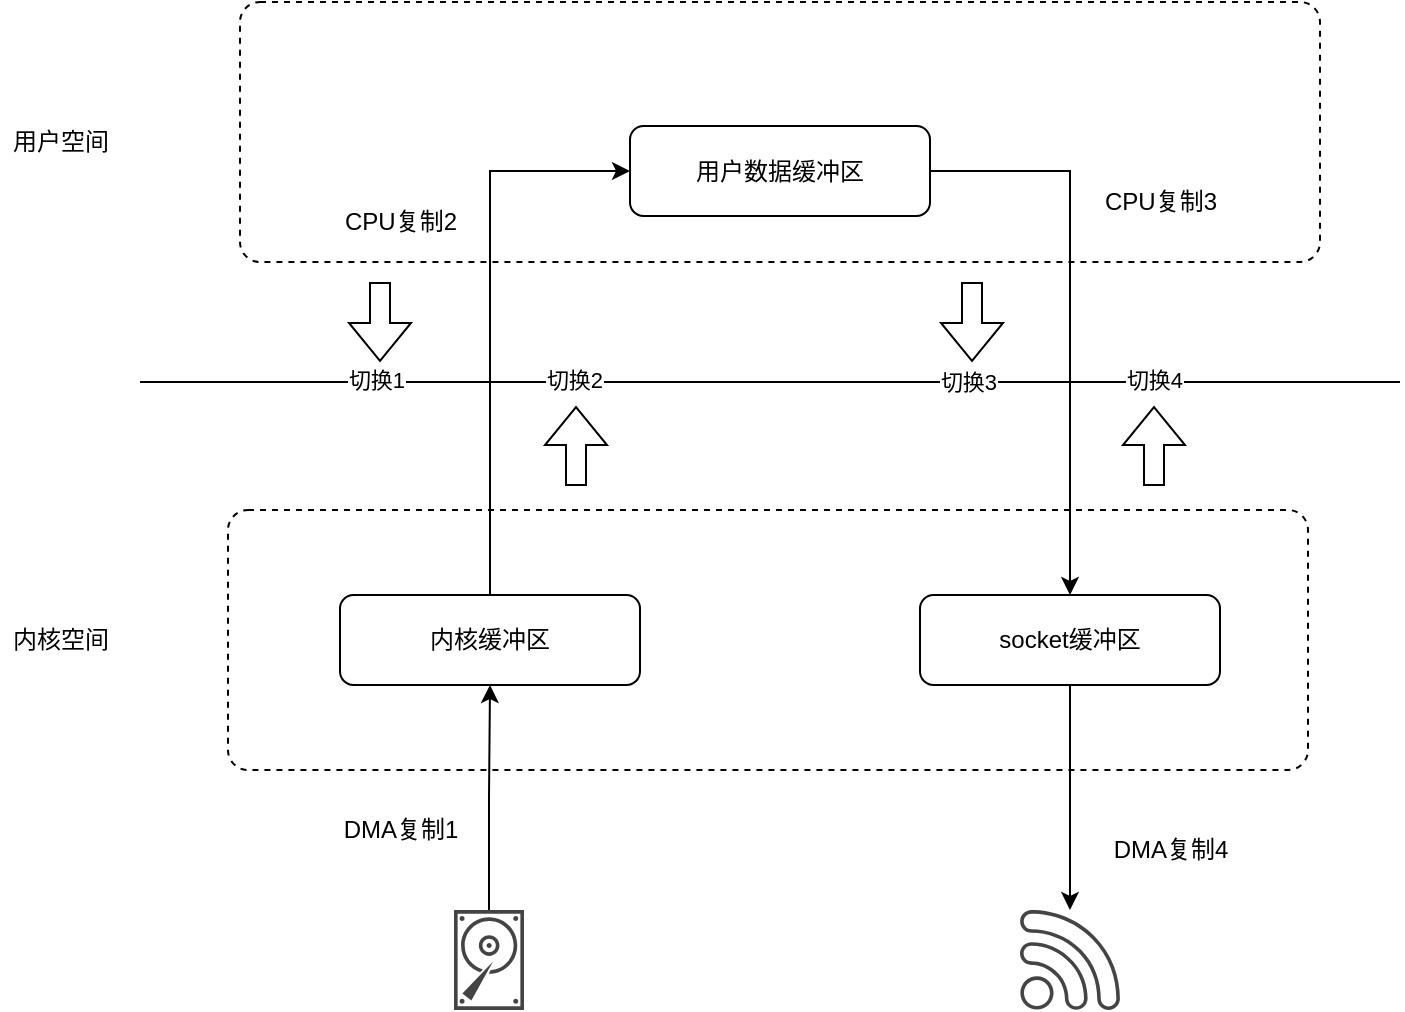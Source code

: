 <mxfile version="15.8.3" type="github">
  <diagram id="3g0vn7NiqCbxO0QEp5O1" name="Page-1">
    <mxGraphModel dx="1426" dy="771" grid="1" gridSize="10" guides="1" tooltips="1" connect="1" arrows="1" fold="1" page="1" pageScale="1" pageWidth="827" pageHeight="1169" math="0" shadow="0">
      <root>
        <mxCell id="0" />
        <mxCell id="1" parent="0" />
        <mxCell id="k6R_RQGAZWMAx0w_KQ91-1" value="" style="html=1;align=center;verticalAlign=top;rounded=1;absoluteArcSize=1;arcSize=20;dashed=1;" vertex="1" parent="1">
          <mxGeometry x="150" y="510" width="540" height="130" as="geometry" />
        </mxCell>
        <mxCell id="k6R_RQGAZWMAx0w_KQ91-2" value="" style="html=1;align=center;verticalAlign=top;rounded=1;absoluteArcSize=1;arcSize=20;dashed=1;" vertex="1" parent="1">
          <mxGeometry x="144" y="764" width="540" height="130" as="geometry" />
        </mxCell>
        <mxCell id="k6R_RQGAZWMAx0w_KQ91-3" value="" style="endArrow=none;html=1;rounded=0;" edge="1" parent="1">
          <mxGeometry width="50" height="50" relative="1" as="geometry">
            <mxPoint x="100" y="700" as="sourcePoint" />
            <mxPoint x="730" y="700" as="targetPoint" />
          </mxGeometry>
        </mxCell>
        <mxCell id="k6R_RQGAZWMAx0w_KQ91-20" value="切换1" style="edgeLabel;html=1;align=center;verticalAlign=middle;resizable=0;points=[];fontColor=#000000;" vertex="1" connectable="0" parent="k6R_RQGAZWMAx0w_KQ91-3">
          <mxGeometry x="-0.625" y="1" relative="1" as="geometry">
            <mxPoint as="offset" />
          </mxGeometry>
        </mxCell>
        <mxCell id="k6R_RQGAZWMAx0w_KQ91-21" value="切换2" style="edgeLabel;html=1;align=center;verticalAlign=middle;resizable=0;points=[];fontColor=#000000;" vertex="1" connectable="0" parent="k6R_RQGAZWMAx0w_KQ91-3">
          <mxGeometry x="-0.311" y="1" relative="1" as="geometry">
            <mxPoint as="offset" />
          </mxGeometry>
        </mxCell>
        <mxCell id="k6R_RQGAZWMAx0w_KQ91-22" value="切换3" style="edgeLabel;html=1;align=center;verticalAlign=middle;resizable=0;points=[];fontColor=#000000;" vertex="1" connectable="0" parent="k6R_RQGAZWMAx0w_KQ91-3">
          <mxGeometry x="0.314" relative="1" as="geometry">
            <mxPoint as="offset" />
          </mxGeometry>
        </mxCell>
        <mxCell id="k6R_RQGAZWMAx0w_KQ91-24" value="切换4" style="edgeLabel;html=1;align=center;verticalAlign=middle;resizable=0;points=[];fontColor=#000000;" vertex="1" connectable="0" parent="k6R_RQGAZWMAx0w_KQ91-3">
          <mxGeometry x="0.61" y="1" relative="1" as="geometry">
            <mxPoint as="offset" />
          </mxGeometry>
        </mxCell>
        <mxCell id="k6R_RQGAZWMAx0w_KQ91-4" value="用户空间" style="text;html=1;align=center;verticalAlign=middle;resizable=0;points=[];autosize=1;strokeColor=none;fillColor=none;" vertex="1" parent="1">
          <mxGeometry x="30" y="570" width="60" height="20" as="geometry" />
        </mxCell>
        <mxCell id="k6R_RQGAZWMAx0w_KQ91-5" value="内核空间" style="text;html=1;align=center;verticalAlign=middle;resizable=0;points=[];autosize=1;strokeColor=none;fillColor=none;" vertex="1" parent="1">
          <mxGeometry x="30" y="819" width="60" height="20" as="geometry" />
        </mxCell>
        <mxCell id="k6R_RQGAZWMAx0w_KQ91-15" style="edgeStyle=orthogonalEdgeStyle;rounded=0;orthogonalLoop=1;jettySize=auto;html=1;exitX=1;exitY=0.5;exitDx=0;exitDy=0;" edge="1" parent="1" source="k6R_RQGAZWMAx0w_KQ91-6" target="k6R_RQGAZWMAx0w_KQ91-8">
          <mxGeometry relative="1" as="geometry" />
        </mxCell>
        <mxCell id="k6R_RQGAZWMAx0w_KQ91-6" value="用户数据缓冲区" style="rounded=1;whiteSpace=wrap;html=1;" vertex="1" parent="1">
          <mxGeometry x="345" y="572" width="150" height="45" as="geometry" />
        </mxCell>
        <mxCell id="k6R_RQGAZWMAx0w_KQ91-14" style="edgeStyle=orthogonalEdgeStyle;rounded=0;orthogonalLoop=1;jettySize=auto;html=1;exitX=0.5;exitY=0;exitDx=0;exitDy=0;entryX=0;entryY=0.5;entryDx=0;entryDy=0;" edge="1" parent="1" source="k6R_RQGAZWMAx0w_KQ91-7" target="k6R_RQGAZWMAx0w_KQ91-6">
          <mxGeometry relative="1" as="geometry" />
        </mxCell>
        <mxCell id="k6R_RQGAZWMAx0w_KQ91-7" value="内核缓冲区" style="rounded=1;whiteSpace=wrap;html=1;" vertex="1" parent="1">
          <mxGeometry x="200" y="806.5" width="150" height="45" as="geometry" />
        </mxCell>
        <mxCell id="k6R_RQGAZWMAx0w_KQ91-13" value="" style="edgeStyle=orthogonalEdgeStyle;rounded=0;orthogonalLoop=1;jettySize=auto;html=1;" edge="1" parent="1" source="k6R_RQGAZWMAx0w_KQ91-8" target="k6R_RQGAZWMAx0w_KQ91-10">
          <mxGeometry relative="1" as="geometry" />
        </mxCell>
        <mxCell id="k6R_RQGAZWMAx0w_KQ91-8" value="socket缓冲区" style="rounded=1;whiteSpace=wrap;html=1;" vertex="1" parent="1">
          <mxGeometry x="490" y="806.5" width="150" height="45" as="geometry" />
        </mxCell>
        <mxCell id="k6R_RQGAZWMAx0w_KQ91-10" value="" style="sketch=0;pointerEvents=1;shadow=0;dashed=0;html=1;strokeColor=none;fillColor=#434445;aspect=fixed;labelPosition=center;verticalLabelPosition=bottom;verticalAlign=top;align=center;outlineConnect=0;shape=mxgraph.vvd.wi_fi;" vertex="1" parent="1">
          <mxGeometry x="540" y="964" width="50" height="50" as="geometry" />
        </mxCell>
        <mxCell id="k6R_RQGAZWMAx0w_KQ91-12" value="" style="edgeStyle=orthogonalEdgeStyle;rounded=0;orthogonalLoop=1;jettySize=auto;html=1;" edge="1" parent="1" source="k6R_RQGAZWMAx0w_KQ91-11" target="k6R_RQGAZWMAx0w_KQ91-7">
          <mxGeometry relative="1" as="geometry" />
        </mxCell>
        <mxCell id="k6R_RQGAZWMAx0w_KQ91-11" value="" style="sketch=0;pointerEvents=1;shadow=0;dashed=0;html=1;strokeColor=none;fillColor=#434445;aspect=fixed;labelPosition=center;verticalLabelPosition=bottom;verticalAlign=top;align=center;outlineConnect=0;shape=mxgraph.vvd.disk;" vertex="1" parent="1">
          <mxGeometry x="257" y="964" width="35" height="50" as="geometry" />
        </mxCell>
        <mxCell id="k6R_RQGAZWMAx0w_KQ91-16" value="DMA复制1" style="text;html=1;align=center;verticalAlign=middle;resizable=0;points=[];autosize=1;strokeColor=none;fillColor=none;" vertex="1" parent="1">
          <mxGeometry x="195" y="914" width="70" height="20" as="geometry" />
        </mxCell>
        <mxCell id="k6R_RQGAZWMAx0w_KQ91-17" value="CPU复制2" style="text;html=1;align=center;verticalAlign=middle;resizable=0;points=[];autosize=1;strokeColor=none;fillColor=none;" vertex="1" parent="1">
          <mxGeometry x="195" y="610" width="70" height="20" as="geometry" />
        </mxCell>
        <mxCell id="k6R_RQGAZWMAx0w_KQ91-18" value="CPU复制3" style="text;html=1;align=center;verticalAlign=middle;resizable=0;points=[];autosize=1;strokeColor=none;fillColor=none;" vertex="1" parent="1">
          <mxGeometry x="575" y="600" width="70" height="20" as="geometry" />
        </mxCell>
        <mxCell id="k6R_RQGAZWMAx0w_KQ91-19" value="DMA复制4" style="text;html=1;align=center;verticalAlign=middle;resizable=0;points=[];autosize=1;strokeColor=none;fillColor=none;" vertex="1" parent="1">
          <mxGeometry x="580" y="924" width="70" height="20" as="geometry" />
        </mxCell>
        <mxCell id="k6R_RQGAZWMAx0w_KQ91-25" value="" style="shape=flexArrow;endArrow=classic;html=1;rounded=0;fontColor=#000000;" edge="1" parent="1">
          <mxGeometry width="50" height="50" relative="1" as="geometry">
            <mxPoint x="220" y="650" as="sourcePoint" />
            <mxPoint x="220" y="690" as="targetPoint" />
          </mxGeometry>
        </mxCell>
        <mxCell id="k6R_RQGAZWMAx0w_KQ91-26" value="" style="shape=flexArrow;endArrow=classic;html=1;rounded=0;fontColor=#000000;" edge="1" parent="1">
          <mxGeometry width="50" height="50" relative="1" as="geometry">
            <mxPoint x="516" y="650" as="sourcePoint" />
            <mxPoint x="516" y="690" as="targetPoint" />
          </mxGeometry>
        </mxCell>
        <mxCell id="k6R_RQGAZWMAx0w_KQ91-30" value="" style="shape=flexArrow;endArrow=classic;html=1;rounded=0;fontColor=#000000;" edge="1" parent="1">
          <mxGeometry width="50" height="50" relative="1" as="geometry">
            <mxPoint x="318" y="752" as="sourcePoint" />
            <mxPoint x="318" y="712" as="targetPoint" />
          </mxGeometry>
        </mxCell>
        <mxCell id="k6R_RQGAZWMAx0w_KQ91-31" value="" style="shape=flexArrow;endArrow=classic;html=1;rounded=0;fontColor=#000000;" edge="1" parent="1">
          <mxGeometry width="50" height="50" relative="1" as="geometry">
            <mxPoint x="607" y="752" as="sourcePoint" />
            <mxPoint x="607" y="712" as="targetPoint" />
          </mxGeometry>
        </mxCell>
      </root>
    </mxGraphModel>
  </diagram>
</mxfile>
